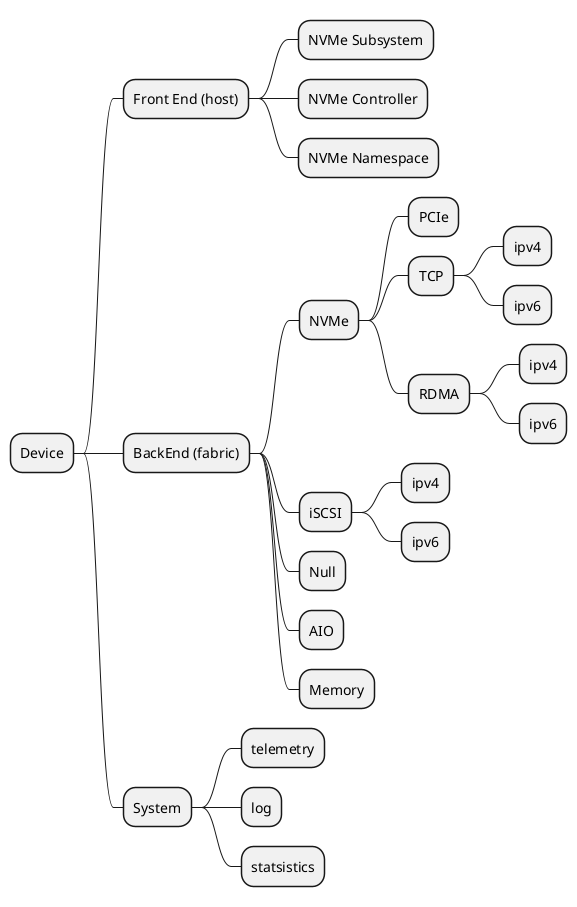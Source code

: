 @startmindmap
* Device
** Front End (host)
*** NVMe Subsystem
*** NVMe Controller
*** NVMe Namespace
** BackEnd (fabric)
*** NVMe
**** PCIe
**** TCP
***** ipv4
***** ipv6
**** RDMA
***** ipv4
***** ipv6
*** iSCSI
**** ipv4
**** ipv6
*** Null
*** AIO
*** Memory
** System
*** telemetry
*** log
*** statsistics
@endmindmap
